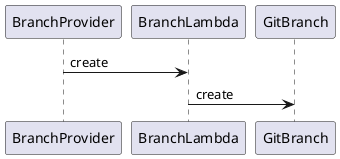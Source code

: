 @startuml branchProvider
BranchProvider -> BranchLambda: create
BranchLambda-> GitBranch : create
@enduml